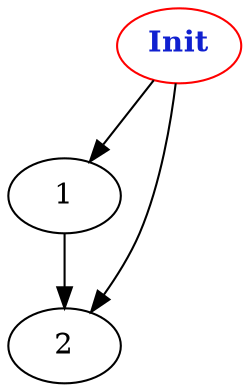 digraph "Net Graph with 21 nodes" {
edge ["class"="link-class"]
"0" ["color"="red","label"=<<b>Init</b>>,"fontcolor"="#1020d0"]
"0" -> "1" ["weight"="1.0"]
"0" -> "2" ["weight"="2.0"]
"1" -> "2" ["weight"="3.0"]
}